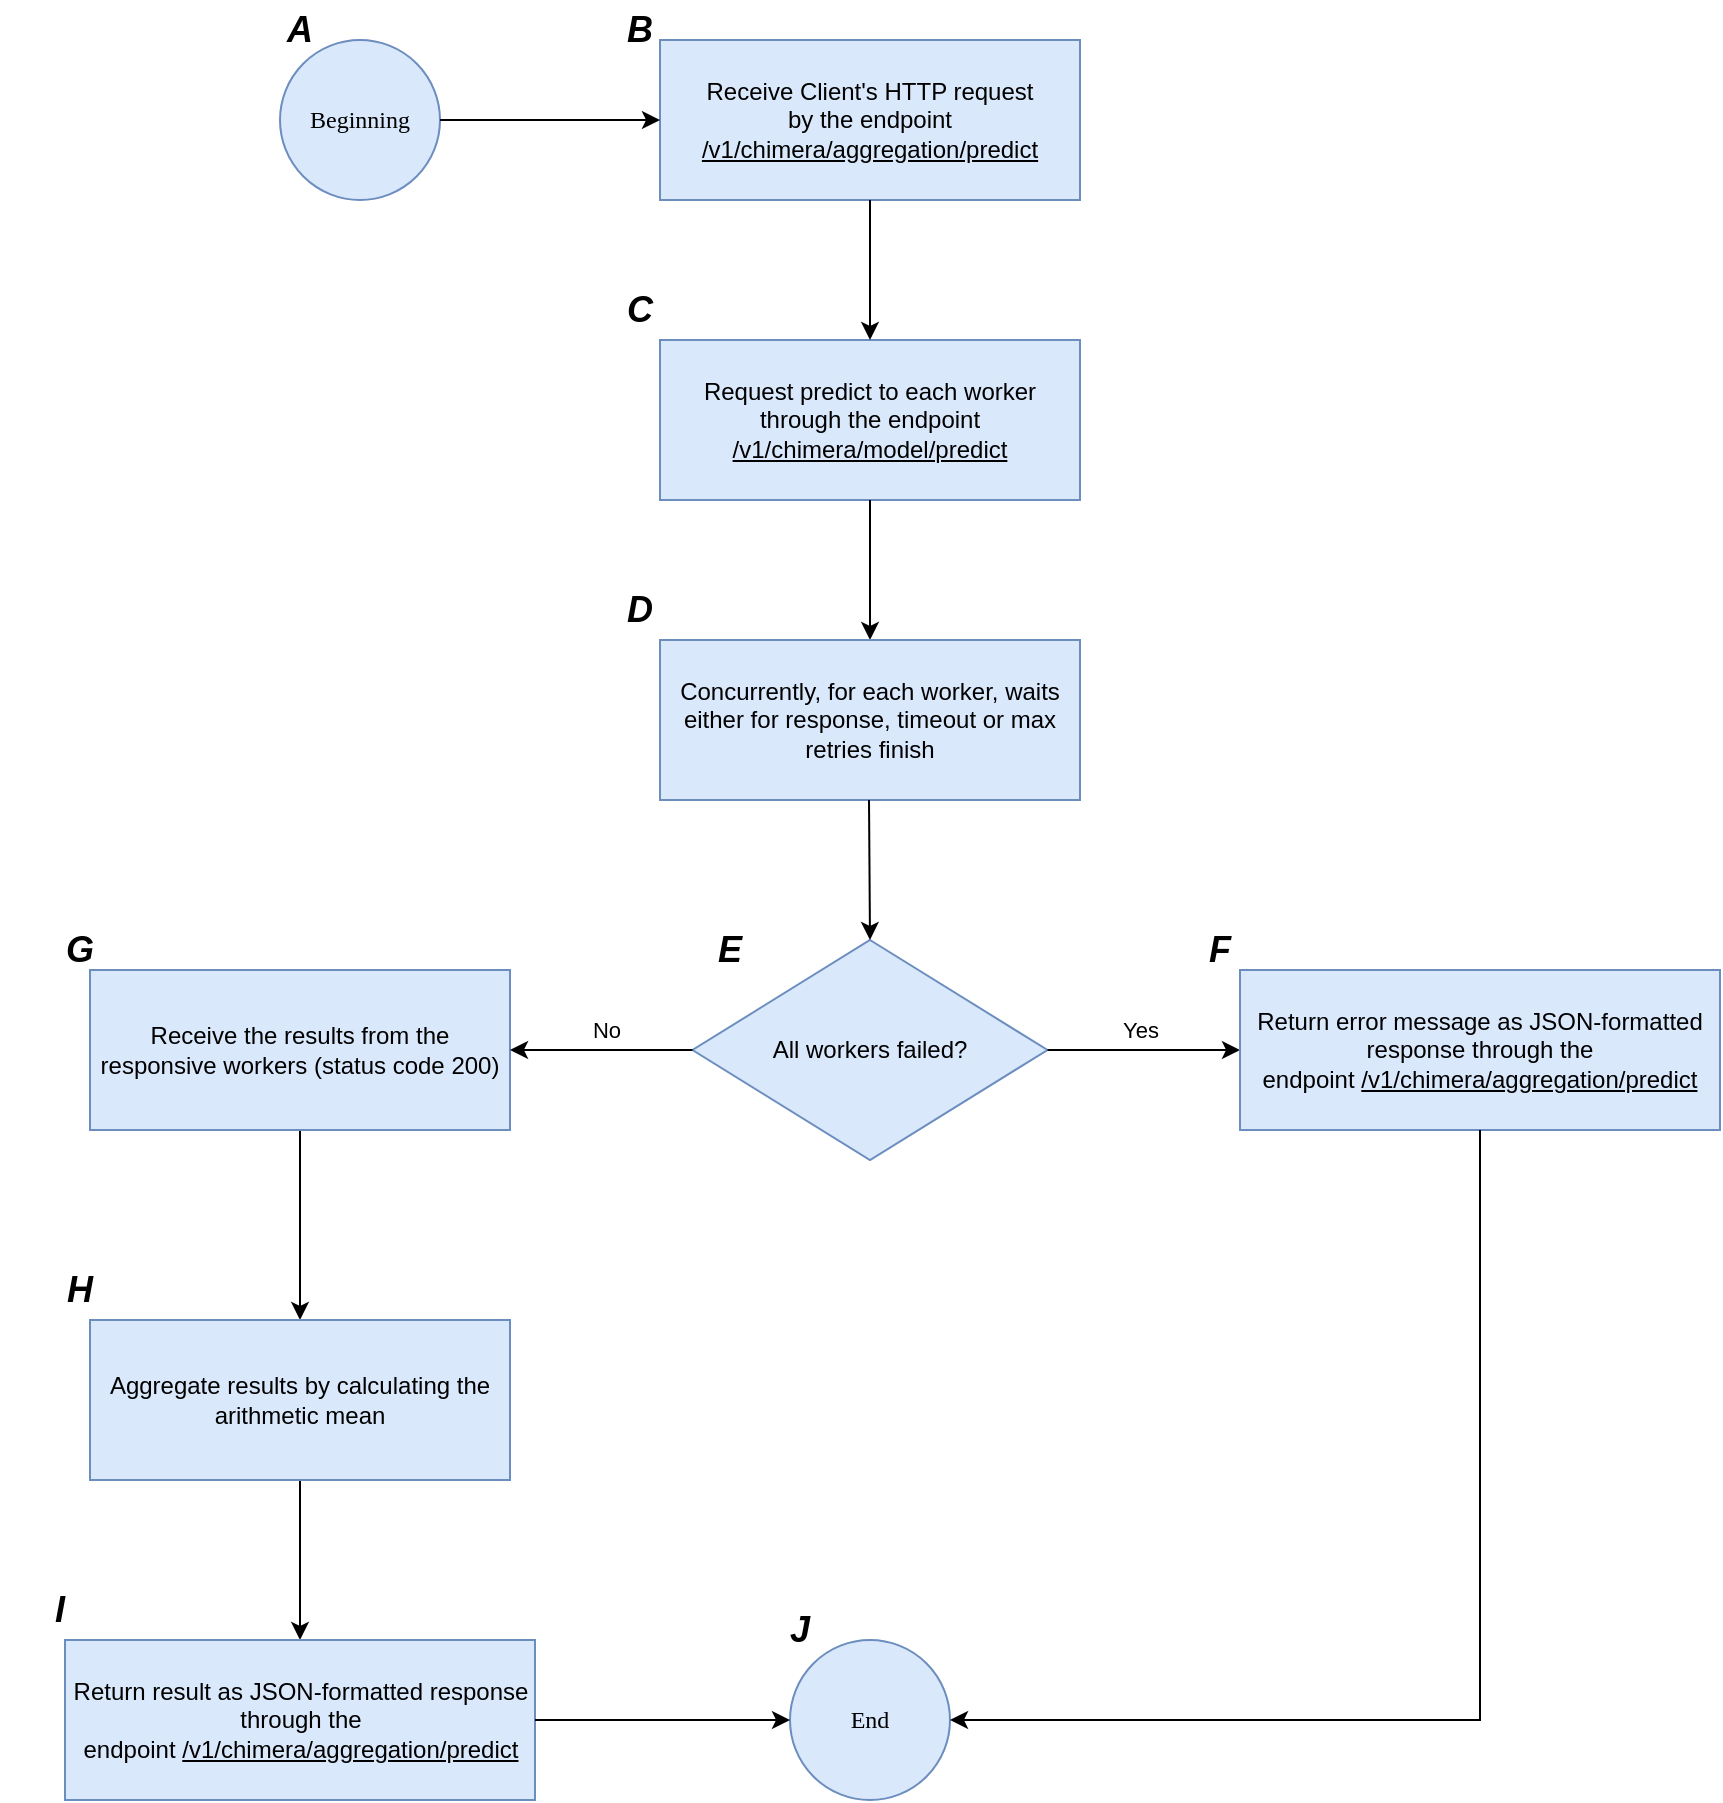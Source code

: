 <mxfile version="26.1.1">
  <diagram name="Página-1" id="nI-Yvf2fHHE0HuBe5KnH">
    <mxGraphModel dx="1050" dy="621" grid="1" gridSize="10" guides="1" tooltips="1" connect="1" arrows="1" fold="1" page="1" pageScale="1" pageWidth="827" pageHeight="1169" math="0" shadow="0">
      <root>
        <mxCell id="0" />
        <mxCell id="1" parent="0" />
        <mxCell id="yYhdbrsTAs3XfcKX1CrM-1" value="&lt;font face=&quot;Verdana&quot;&gt;Beginning&lt;/font&gt;" style="ellipse;whiteSpace=wrap;html=1;aspect=fixed;fillColor=#dae8fc;strokeColor=#6c8ebf;" parent="1" vertex="1">
          <mxGeometry x="180" y="90" width="80" height="80" as="geometry" />
        </mxCell>
        <mxCell id="yYhdbrsTAs3XfcKX1CrM-2" value="&lt;font face=&quot;Helvetica&quot; style=&quot;font-size: 18px;&quot;&gt;&lt;i style=&quot;&quot;&gt;&lt;b style=&quot;&quot;&gt;A&lt;/b&gt;&lt;/i&gt;&lt;/font&gt;" style="text;html=1;align=center;verticalAlign=middle;whiteSpace=wrap;rounded=0;" parent="1" vertex="1">
          <mxGeometry x="160" y="70" width="60" height="30" as="geometry" />
        </mxCell>
        <mxCell id="yYhdbrsTAs3XfcKX1CrM-3" value="Receive Client&#39;s HTTP request&lt;div&gt;by the endpoint &lt;u&gt;/v1/chimera/aggregation/predict&lt;/u&gt;&lt;/div&gt;" style="rounded=0;whiteSpace=wrap;html=1;fillColor=#dae8fc;strokeColor=#6c8ebf;" parent="1" vertex="1">
          <mxGeometry x="370" y="90" width="210" height="80" as="geometry" />
        </mxCell>
        <mxCell id="yYhdbrsTAs3XfcKX1CrM-4" value="Request predict to each worker through the endpoint &lt;u&gt;/v1/chimera/model/predict&lt;/u&gt;" style="rounded=0;whiteSpace=wrap;html=1;fillColor=#dae8fc;strokeColor=#6c8ebf;" parent="1" vertex="1">
          <mxGeometry x="370" y="240" width="210" height="80" as="geometry" />
        </mxCell>
        <mxCell id="yYhdbrsTAs3XfcKX1CrM-5" value="" style="endArrow=classic;html=1;rounded=0;exitX=1;exitY=0.5;exitDx=0;exitDy=0;entryX=0;entryY=0.5;entryDx=0;entryDy=0;" parent="1" source="yYhdbrsTAs3XfcKX1CrM-1" target="yYhdbrsTAs3XfcKX1CrM-3" edge="1">
          <mxGeometry width="50" height="50" relative="1" as="geometry">
            <mxPoint x="460" y="350" as="sourcePoint" />
            <mxPoint x="510" y="300" as="targetPoint" />
          </mxGeometry>
        </mxCell>
        <mxCell id="yYhdbrsTAs3XfcKX1CrM-6" value="&lt;font face=&quot;Helvetica&quot; style=&quot;font-size: 18px;&quot;&gt;&lt;i style=&quot;&quot;&gt;&lt;b style=&quot;&quot;&gt;B&lt;/b&gt;&lt;/i&gt;&lt;/font&gt;" style="text;html=1;align=center;verticalAlign=middle;whiteSpace=wrap;rounded=0;" parent="1" vertex="1">
          <mxGeometry x="330" y="70" width="60" height="30" as="geometry" />
        </mxCell>
        <mxCell id="yYhdbrsTAs3XfcKX1CrM-7" value="" style="endArrow=classic;html=1;rounded=0;exitX=0.5;exitY=1;exitDx=0;exitDy=0;entryX=0.5;entryY=0;entryDx=0;entryDy=0;" parent="1" source="yYhdbrsTAs3XfcKX1CrM-3" target="yYhdbrsTAs3XfcKX1CrM-4" edge="1">
          <mxGeometry width="50" height="50" relative="1" as="geometry">
            <mxPoint x="390" y="350" as="sourcePoint" />
            <mxPoint x="450" y="270" as="targetPoint" />
          </mxGeometry>
        </mxCell>
        <mxCell id="yYhdbrsTAs3XfcKX1CrM-8" value="" style="edgeStyle=orthogonalEdgeStyle;rounded=0;orthogonalLoop=1;jettySize=auto;html=1;" parent="1" source="yYhdbrsTAs3XfcKX1CrM-9" target="yYhdbrsTAs3XfcKX1CrM-22" edge="1">
          <mxGeometry relative="1" as="geometry" />
        </mxCell>
        <mxCell id="yYhdbrsTAs3XfcKX1CrM-9" value="Receive the results from the responsive workers (status code 200)" style="rounded=0;whiteSpace=wrap;html=1;fillColor=#dae8fc;strokeColor=#6c8ebf;" parent="1" vertex="1">
          <mxGeometry x="85" y="555" width="210" height="80" as="geometry" />
        </mxCell>
        <mxCell id="yYhdbrsTAs3XfcKX1CrM-10" value="" style="endArrow=classic;html=1;rounded=0;exitX=0.5;exitY=1;exitDx=0;exitDy=0;entryX=0.5;entryY=0;entryDx=0;entryDy=0;" parent="1" source="yYhdbrsTAs3XfcKX1CrM-4" edge="1">
          <mxGeometry width="50" height="50" relative="1" as="geometry">
            <mxPoint x="390" y="350" as="sourcePoint" />
            <mxPoint x="475" y="390" as="targetPoint" />
          </mxGeometry>
        </mxCell>
        <mxCell id="yYhdbrsTAs3XfcKX1CrM-11" value="All workers failed?" style="rhombus;whiteSpace=wrap;html=1;fillColor=#dae8fc;strokeColor=#6c8ebf;" parent="1" vertex="1">
          <mxGeometry x="386.25" y="540" width="177.5" height="110" as="geometry" />
        </mxCell>
        <mxCell id="yYhdbrsTAs3XfcKX1CrM-12" value="Concurrently, for each worker, waits either for response, timeout or max retries finish" style="rounded=0;whiteSpace=wrap;html=1;fillColor=#dae8fc;strokeColor=#6c8ebf;" parent="1" vertex="1">
          <mxGeometry x="370" y="390" width="210" height="80" as="geometry" />
        </mxCell>
        <mxCell id="yYhdbrsTAs3XfcKX1CrM-13" value="" style="endArrow=classic;html=1;rounded=0;exitX=0.5;exitY=1;exitDx=0;exitDy=0;entryX=0.5;entryY=0;entryDx=0;entryDy=0;" parent="1" target="yYhdbrsTAs3XfcKX1CrM-11" edge="1">
          <mxGeometry width="50" height="50" relative="1" as="geometry">
            <mxPoint x="474.5" y="470" as="sourcePoint" />
            <mxPoint x="474.5" y="540" as="targetPoint" />
          </mxGeometry>
        </mxCell>
        <mxCell id="yYhdbrsTAs3XfcKX1CrM-14" value="" style="endArrow=classic;html=1;rounded=0;exitX=1;exitY=0.5;exitDx=0;exitDy=0;entryX=0;entryY=0.5;entryDx=0;entryDy=0;" parent="1" source="yYhdbrsTAs3XfcKX1CrM-11" target="yYhdbrsTAs3XfcKX1CrM-18" edge="1">
          <mxGeometry width="50" height="50" relative="1" as="geometry">
            <mxPoint x="390" y="550" as="sourcePoint" />
            <mxPoint x="660" y="595" as="targetPoint" />
          </mxGeometry>
        </mxCell>
        <mxCell id="yYhdbrsTAs3XfcKX1CrM-15" value="Yes" style="edgeLabel;html=1;align=center;verticalAlign=middle;resizable=0;points=[];" parent="yYhdbrsTAs3XfcKX1CrM-14" vertex="1" connectable="0">
          <mxGeometry x="-0.351" y="3" relative="1" as="geometry">
            <mxPoint x="15" y="-7" as="offset" />
          </mxGeometry>
        </mxCell>
        <mxCell id="yYhdbrsTAs3XfcKX1CrM-16" value="" style="endArrow=classic;html=1;rounded=0;exitX=0;exitY=0.5;exitDx=0;exitDy=0;entryX=1;entryY=0.5;entryDx=0;entryDy=0;" parent="1" source="yYhdbrsTAs3XfcKX1CrM-11" target="yYhdbrsTAs3XfcKX1CrM-9" edge="1">
          <mxGeometry width="50" height="50" relative="1" as="geometry">
            <mxPoint x="574" y="605" as="sourcePoint" />
            <mxPoint x="300" y="595" as="targetPoint" />
          </mxGeometry>
        </mxCell>
        <mxCell id="yYhdbrsTAs3XfcKX1CrM-17" value="No" style="edgeLabel;html=1;align=center;verticalAlign=middle;resizable=0;points=[];" parent="yYhdbrsTAs3XfcKX1CrM-16" vertex="1" connectable="0">
          <mxGeometry x="0.086" y="-2" relative="1" as="geometry">
            <mxPoint x="6" y="-8" as="offset" />
          </mxGeometry>
        </mxCell>
        <mxCell id="yYhdbrsTAs3XfcKX1CrM-18" value="Return error message as JSON-formatted response through the endpoint&amp;nbsp;&lt;u&gt;/v1/chimera/aggregation/predict&lt;/u&gt;" style="rounded=0;whiteSpace=wrap;html=1;fillColor=#dae8fc;strokeColor=#6c8ebf;" parent="1" vertex="1">
          <mxGeometry x="660" y="555" width="240" height="80" as="geometry" />
        </mxCell>
        <mxCell id="yYhdbrsTAs3XfcKX1CrM-19" value="&lt;font face=&quot;Verdana&quot;&gt;End&lt;/font&gt;" style="ellipse;whiteSpace=wrap;html=1;aspect=fixed;fillColor=#dae8fc;strokeColor=#6c8ebf;" parent="1" vertex="1">
          <mxGeometry x="435" y="890" width="80" height="80" as="geometry" />
        </mxCell>
        <mxCell id="yYhdbrsTAs3XfcKX1CrM-20" value="" style="endArrow=classic;html=1;rounded=0;exitX=0.5;exitY=1;exitDx=0;exitDy=0;entryX=1;entryY=0.5;entryDx=0;entryDy=0;" parent="1" source="yYhdbrsTAs3XfcKX1CrM-18" target="yYhdbrsTAs3XfcKX1CrM-19" edge="1">
          <mxGeometry width="50" height="50" relative="1" as="geometry">
            <mxPoint x="390" y="750" as="sourcePoint" />
            <mxPoint x="765" y="1650" as="targetPoint" />
            <Array as="points">
              <mxPoint x="780" y="930" />
            </Array>
          </mxGeometry>
        </mxCell>
        <mxCell id="yYhdbrsTAs3XfcKX1CrM-21" value="" style="edgeStyle=orthogonalEdgeStyle;rounded=0;orthogonalLoop=1;jettySize=auto;html=1;" parent="1" source="yYhdbrsTAs3XfcKX1CrM-22" target="yYhdbrsTAs3XfcKX1CrM-23" edge="1">
          <mxGeometry relative="1" as="geometry" />
        </mxCell>
        <mxCell id="yYhdbrsTAs3XfcKX1CrM-22" value="Aggregate results by calculating the arithmetic mean" style="rounded=0;whiteSpace=wrap;html=1;fillColor=#dae8fc;strokeColor=#6c8ebf;" parent="1" vertex="1">
          <mxGeometry x="85" y="730" width="210" height="80" as="geometry" />
        </mxCell>
        <mxCell id="yYhdbrsTAs3XfcKX1CrM-23" value="Return result as JSON-formatted response through the endpoint&amp;nbsp;&lt;u&gt;/v1/chimera/aggregation/predict&lt;/u&gt;" style="rounded=0;whiteSpace=wrap;html=1;fillColor=#dae8fc;strokeColor=#6c8ebf;" parent="1" vertex="1">
          <mxGeometry x="72.5" y="890" width="235" height="80" as="geometry" />
        </mxCell>
        <mxCell id="yYhdbrsTAs3XfcKX1CrM-24" value="" style="endArrow=classic;html=1;rounded=0;exitX=1;exitY=0.5;exitDx=0;exitDy=0;entryX=0;entryY=0.5;entryDx=0;entryDy=0;" parent="1" source="yYhdbrsTAs3XfcKX1CrM-23" target="yYhdbrsTAs3XfcKX1CrM-19" edge="1">
          <mxGeometry width="50" height="50" relative="1" as="geometry">
            <mxPoint x="390" y="750" as="sourcePoint" />
            <mxPoint x="440" y="700" as="targetPoint" />
          </mxGeometry>
        </mxCell>
        <mxCell id="yYhdbrsTAs3XfcKX1CrM-25" value="&lt;font face=&quot;Helvetica&quot; style=&quot;font-size: 18px;&quot;&gt;&lt;i style=&quot;&quot;&gt;&lt;b style=&quot;&quot;&gt;C&lt;/b&gt;&lt;/i&gt;&lt;/font&gt;" style="text;html=1;align=center;verticalAlign=middle;whiteSpace=wrap;rounded=0;" parent="1" vertex="1">
          <mxGeometry x="330" y="210" width="60" height="30" as="geometry" />
        </mxCell>
        <mxCell id="yYhdbrsTAs3XfcKX1CrM-26" value="&lt;font face=&quot;Helvetica&quot; style=&quot;font-size: 18px;&quot;&gt;&lt;i style=&quot;&quot;&gt;&lt;b style=&quot;&quot;&gt;D&lt;/b&gt;&lt;/i&gt;&lt;/font&gt;" style="text;html=1;align=center;verticalAlign=middle;whiteSpace=wrap;rounded=0;" parent="1" vertex="1">
          <mxGeometry x="330" y="360" width="60" height="30" as="geometry" />
        </mxCell>
        <mxCell id="yYhdbrsTAs3XfcKX1CrM-27" value="&lt;font face=&quot;Helvetica&quot; style=&quot;font-size: 18px;&quot;&gt;&lt;i style=&quot;&quot;&gt;&lt;b style=&quot;&quot;&gt;H&lt;/b&gt;&lt;/i&gt;&lt;/font&gt;" style="text;html=1;align=center;verticalAlign=middle;whiteSpace=wrap;rounded=0;" parent="1" vertex="1">
          <mxGeometry x="50" y="700" width="60" height="30" as="geometry" />
        </mxCell>
        <mxCell id="yYhdbrsTAs3XfcKX1CrM-28" value="&lt;font face=&quot;Helvetica&quot; style=&quot;font-size: 18px;&quot;&gt;&lt;i style=&quot;&quot;&gt;&lt;b style=&quot;&quot;&gt;F&lt;/b&gt;&lt;/i&gt;&lt;/font&gt;" style="text;html=1;align=center;verticalAlign=middle;whiteSpace=wrap;rounded=0;" parent="1" vertex="1">
          <mxGeometry x="620" y="530" width="60" height="30" as="geometry" />
        </mxCell>
        <mxCell id="yYhdbrsTAs3XfcKX1CrM-29" value="&lt;font face=&quot;Helvetica&quot; style=&quot;font-size: 18px;&quot;&gt;&lt;i style=&quot;&quot;&gt;&lt;b style=&quot;&quot;&gt;G&lt;/b&gt;&lt;/i&gt;&lt;/font&gt;" style="text;html=1;align=center;verticalAlign=middle;whiteSpace=wrap;rounded=0;" parent="1" vertex="1">
          <mxGeometry x="50" y="530" width="60" height="30" as="geometry" />
        </mxCell>
        <mxCell id="yYhdbrsTAs3XfcKX1CrM-30" value="&lt;font face=&quot;Helvetica&quot; style=&quot;font-size: 18px;&quot;&gt;&lt;i style=&quot;&quot;&gt;&lt;b style=&quot;&quot;&gt;E&lt;/b&gt;&lt;/i&gt;&lt;/font&gt;" style="text;html=1;align=center;verticalAlign=middle;whiteSpace=wrap;rounded=0;" parent="1" vertex="1">
          <mxGeometry x="375" y="530" width="60" height="30" as="geometry" />
        </mxCell>
        <mxCell id="yYhdbrsTAs3XfcKX1CrM-31" value="&lt;font face=&quot;Helvetica&quot; style=&quot;font-size: 18px;&quot;&gt;&lt;i style=&quot;&quot;&gt;&lt;b style=&quot;&quot;&gt;I&lt;/b&gt;&lt;/i&gt;&lt;/font&gt;" style="text;html=1;align=center;verticalAlign=middle;whiteSpace=wrap;rounded=0;" parent="1" vertex="1">
          <mxGeometry x="40" y="860" width="60" height="30" as="geometry" />
        </mxCell>
        <mxCell id="yYhdbrsTAs3XfcKX1CrM-32" value="&lt;font face=&quot;Helvetica&quot; style=&quot;font-size: 18px;&quot;&gt;&lt;i style=&quot;&quot;&gt;&lt;b style=&quot;&quot;&gt;J&lt;/b&gt;&lt;/i&gt;&lt;/font&gt;" style="text;html=1;align=center;verticalAlign=middle;whiteSpace=wrap;rounded=0;" parent="1" vertex="1">
          <mxGeometry x="410" y="870" width="60" height="30" as="geometry" />
        </mxCell>
      </root>
    </mxGraphModel>
  </diagram>
</mxfile>
